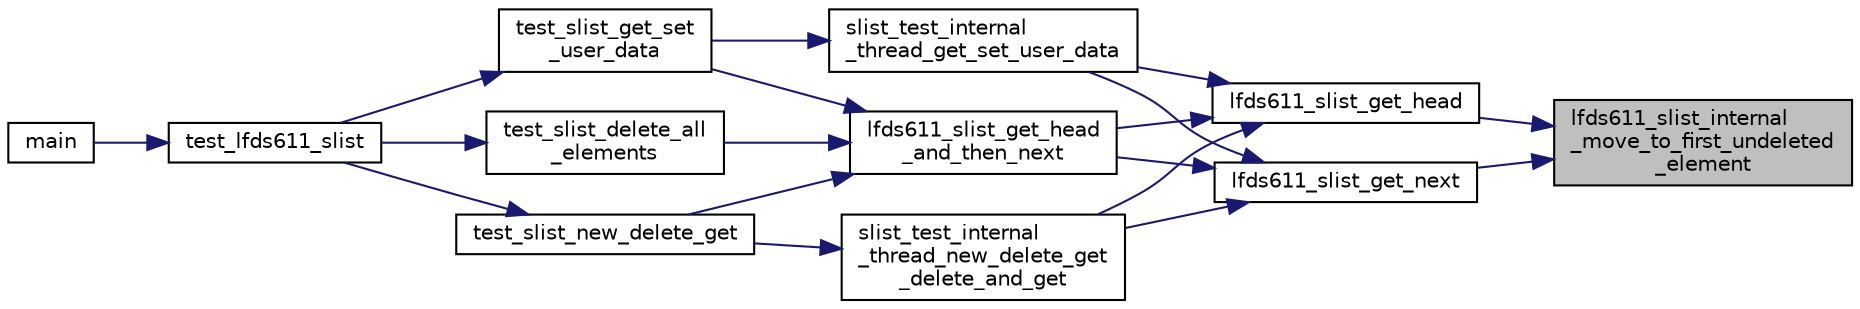 digraph "lfds611_slist_internal_move_to_first_undeleted_element"
{
 // LATEX_PDF_SIZE
  edge [fontname="Helvetica",fontsize="10",labelfontname="Helvetica",labelfontsize="10"];
  node [fontname="Helvetica",fontsize="10",shape=record];
  rankdir="RL";
  Node1 [label="lfds611_slist_internal\l_move_to_first_undeleted\l_element",height=0.2,width=0.4,color="black", fillcolor="grey75", style="filled", fontcolor="black",tooltip=" "];
  Node1 -> Node2 [dir="back",color="midnightblue",fontsize="10",style="solid",fontname="Helvetica"];
  Node2 [label="lfds611_slist_get_head",height=0.2,width=0.4,color="black", fillcolor="white", style="filled",URL="$lfds611__slist__get__and__set_8c.html#a893cd65b9f21c9274dd4b430bfe9cae0",tooltip=" "];
  Node2 -> Node3 [dir="back",color="midnightblue",fontsize="10",style="solid",fontname="Helvetica"];
  Node3 [label="lfds611_slist_get_head\l_and_then_next",height=0.2,width=0.4,color="black", fillcolor="white", style="filled",URL="$lfds611__slist__get__and__set_8c.html#a2d03162de50d326af4d5794c505b87e5",tooltip=" "];
  Node3 -> Node4 [dir="back",color="midnightblue",fontsize="10",style="solid",fontname="Helvetica"];
  Node4 [label="test_slist_delete_all\l_elements",height=0.2,width=0.4,color="black", fillcolor="white", style="filled",URL="$test__slist_8c.html#ad99b717d59b289847ae577c2afbd515d",tooltip=" "];
  Node4 -> Node5 [dir="back",color="midnightblue",fontsize="10",style="solid",fontname="Helvetica"];
  Node5 [label="test_lfds611_slist",height=0.2,width=0.4,color="black", fillcolor="white", style="filled",URL="$test__slist_8c.html#a1e0fcb224cca32b9b34df3c22e4278c5",tooltip=" "];
  Node5 -> Node6 [dir="back",color="midnightblue",fontsize="10",style="solid",fontname="Helvetica"];
  Node6 [label="main",height=0.2,width=0.4,color="black", fillcolor="white", style="filled",URL="$UTIL_2LFDS_2liblfds6_81_81_2test_2src_2main_8c.html#a3c04138a5bfe5d72780bb7e82a18e627",tooltip=" "];
  Node3 -> Node7 [dir="back",color="midnightblue",fontsize="10",style="solid",fontname="Helvetica"];
  Node7 [label="test_slist_get_set\l_user_data",height=0.2,width=0.4,color="black", fillcolor="white", style="filled",URL="$test__slist_8c.html#a7e810cf011a1846cd945347419d26deb",tooltip=" "];
  Node7 -> Node5 [dir="back",color="midnightblue",fontsize="10",style="solid",fontname="Helvetica"];
  Node3 -> Node8 [dir="back",color="midnightblue",fontsize="10",style="solid",fontname="Helvetica"];
  Node8 [label="test_slist_new_delete_get",height=0.2,width=0.4,color="black", fillcolor="white", style="filled",URL="$test__slist_8c.html#aacc348b950a8c79a881792dbd85b7fd4",tooltip=" "];
  Node8 -> Node5 [dir="back",color="midnightblue",fontsize="10",style="solid",fontname="Helvetica"];
  Node2 -> Node9 [dir="back",color="midnightblue",fontsize="10",style="solid",fontname="Helvetica"];
  Node9 [label="slist_test_internal\l_thread_get_set_user_data",height=0.2,width=0.4,color="black", fillcolor="white", style="filled",URL="$test__slist_8c.html#ae5e53b266189594e584a915794c101bf",tooltip=" "];
  Node9 -> Node7 [dir="back",color="midnightblue",fontsize="10",style="solid",fontname="Helvetica"];
  Node2 -> Node10 [dir="back",color="midnightblue",fontsize="10",style="solid",fontname="Helvetica"];
  Node10 [label="slist_test_internal\l_thread_new_delete_get\l_delete_and_get",height=0.2,width=0.4,color="black", fillcolor="white", style="filled",URL="$test__slist_8c.html#a980f05c9f15d4894f6990a884eeff044",tooltip=" "];
  Node10 -> Node8 [dir="back",color="midnightblue",fontsize="10",style="solid",fontname="Helvetica"];
  Node1 -> Node11 [dir="back",color="midnightblue",fontsize="10",style="solid",fontname="Helvetica"];
  Node11 [label="lfds611_slist_get_next",height=0.2,width=0.4,color="black", fillcolor="white", style="filled",URL="$lfds611__slist__get__and__set_8c.html#a3c1dc78161c0689144b8aaf21e5777f5",tooltip=" "];
  Node11 -> Node3 [dir="back",color="midnightblue",fontsize="10",style="solid",fontname="Helvetica"];
  Node11 -> Node9 [dir="back",color="midnightblue",fontsize="10",style="solid",fontname="Helvetica"];
  Node11 -> Node10 [dir="back",color="midnightblue",fontsize="10",style="solid",fontname="Helvetica"];
}
